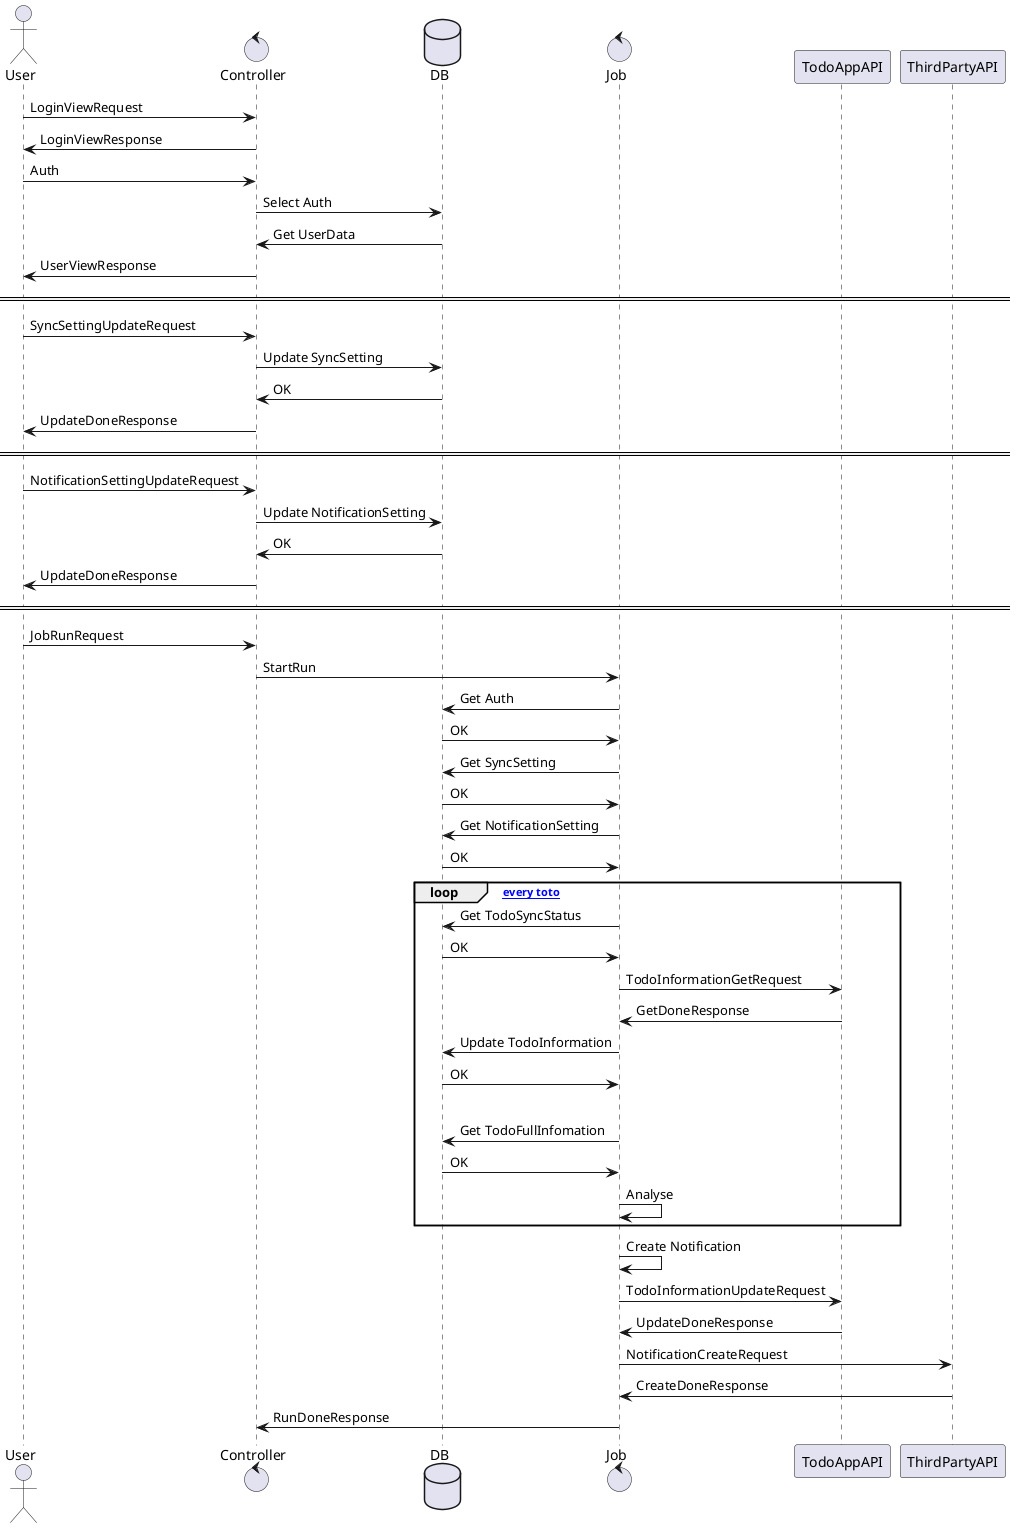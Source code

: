 @startuml
'https://plantuml.com/class-diagram

actor User
control Controller
database DB
control Job


User -> Controller: LoginViewRequest
Controller -> User: LoginViewResponse
User -> Controller: Auth
Controller -> DB: Select Auth
Controller <- DB: Get UserData
User <- Controller: UserViewResponse
====
User -> Controller: SyncSettingUpdateRequest
Controller -> DB: Update SyncSetting
Controller <- DB: OK
User <- Controller: UpdateDoneResponse
====
User -> Controller: NotificationSettingUpdateRequest
Controller -> DB: Update NotificationSetting
Controller <- DB: OK
User <- Controller: UpdateDoneResponse
====
User -> Controller: JobRunRequest
Controller->Job: StartRun
Job->DB: Get Auth
Job<-DB: OK
Job->DB: Get SyncSetting
Job<-DB: OK
Job->DB: Get NotificationSetting
Job<-DB: OK
loop [for every toto]
    Job->DB: Get TodoSyncStatus
    Job<-DB: OK
    Job->TodoAppAPI: TodoInformationGetRequest
    Job<-TodoAppAPI: GetDoneResponse
    Job->DB: Update TodoInformation
    Job<-DB: OK
    |||
    Job->DB: Get TodoFullInfomation
    Job<-DB: OK
    Job->Job: Analyse
end
Job->Job: Create Notification
Job->TodoAppAPI: TodoInformationUpdateRequest
Job<-TodoAppAPI: UpdateDoneResponse
Job->ThirdPartyAPI: NotificationCreateRequest
Job<-ThirdPartyAPI: CreateDoneResponse
Controller<-Job: RunDoneResponse
@enduml
